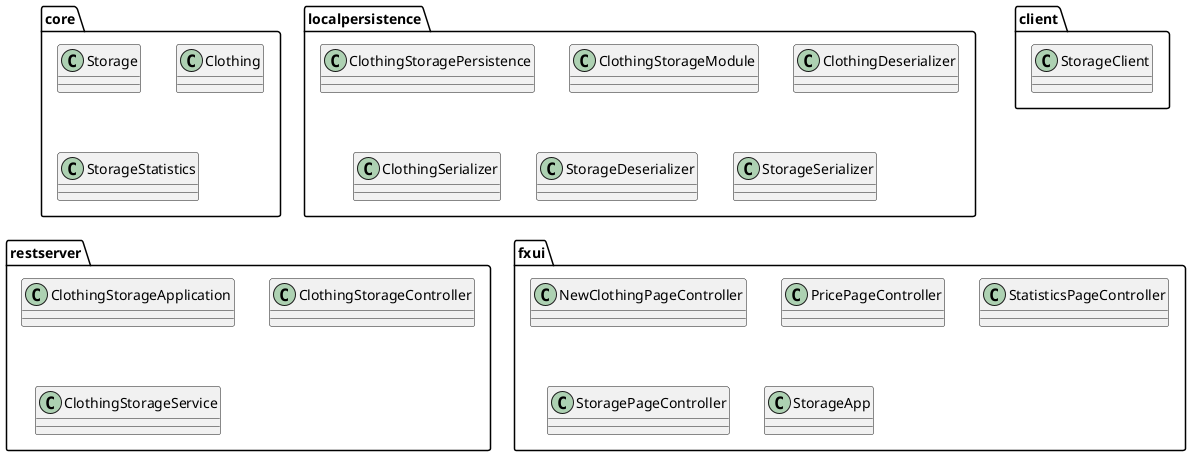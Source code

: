 @startuml

package "core"
{
    class Storage
    class Clothing
    Class StorageStatistics
}

package "client"
{
    class StorageClient
}

package "localpersistence"
{
    class ClothingStoragePersistence
    class ClothingStorageModule
    class ClothingDeserializer
    class ClothingSerializer
    class StorageDeserializer
    class StorageSerializer
}

package "restserver"
{
    class ClothingStorageApplication
    class ClothingStorageController
    class ClothingStorageService
}

package "fxui"
{
    class NewClothingPageController
    class PricePageController
    class StatisticsPageController
    class StoragePageController
    class StorageApp
}

@enduml